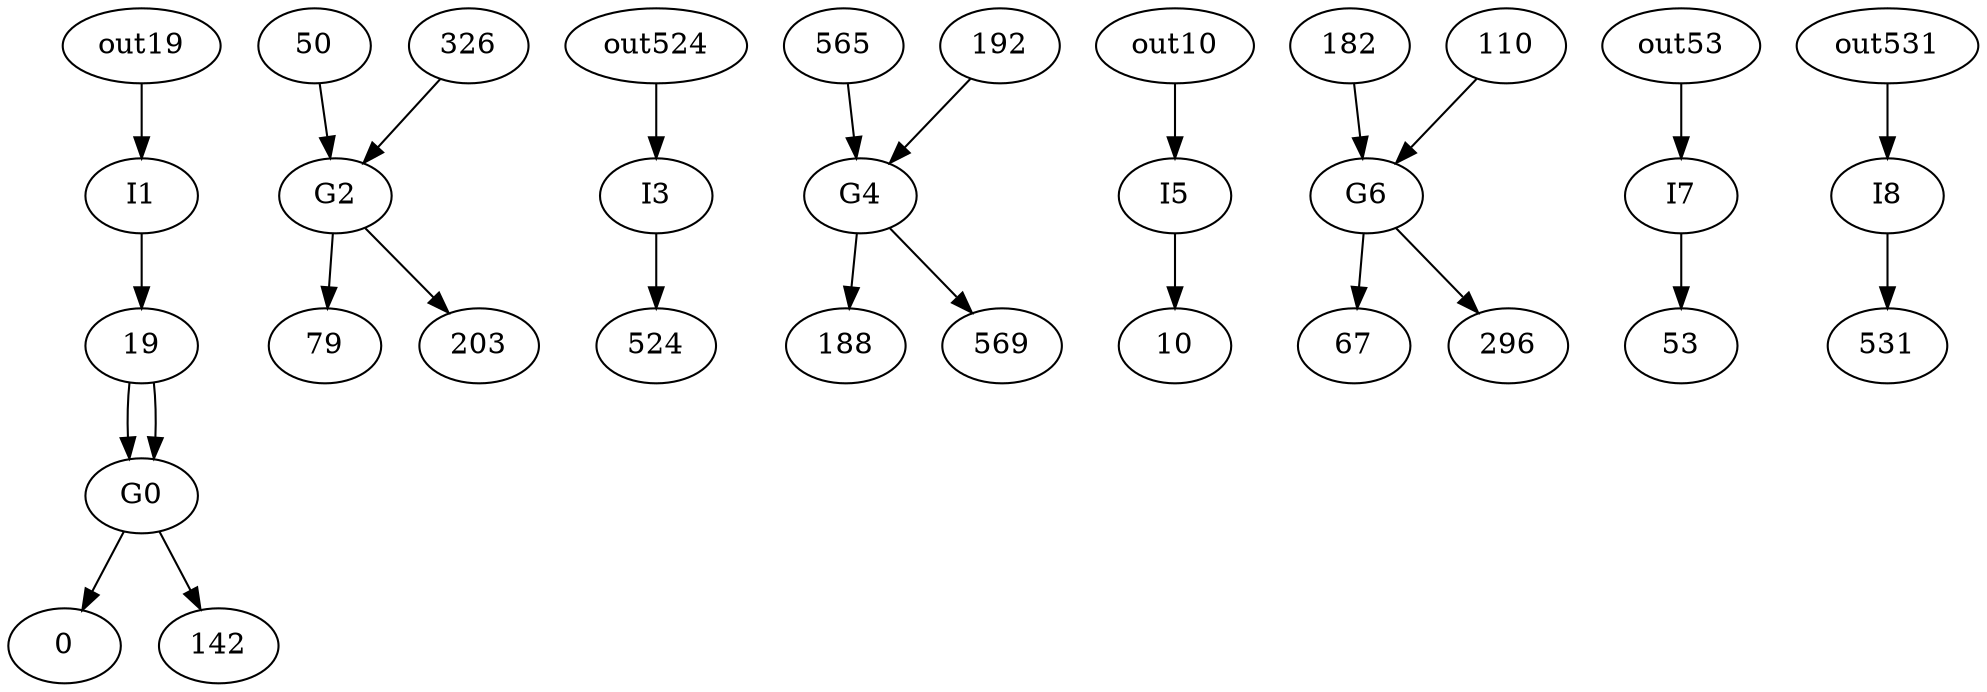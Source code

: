 digraph brain {
19       ->  G0;
19       ->  G0;
G0       ->  0;
G0       ->  142;
out19    ->  I1;
I1    ->  19;
50       ->  G2;
326       ->  G2;
G2       ->  79;
G2       ->  203;
out524    ->  I3;
I3    ->  524;
565       ->  G4;
192       ->  G4;
G4       ->  188;
G4       ->  569;
out10    ->  I5;
I5    ->  10;
182       ->  G6;
110       ->  G6;
G6       ->  67;
G6       ->  296;
out53    ->  I7;
I7    ->  53;
out531    ->  I8;
I8    ->  531;
}
